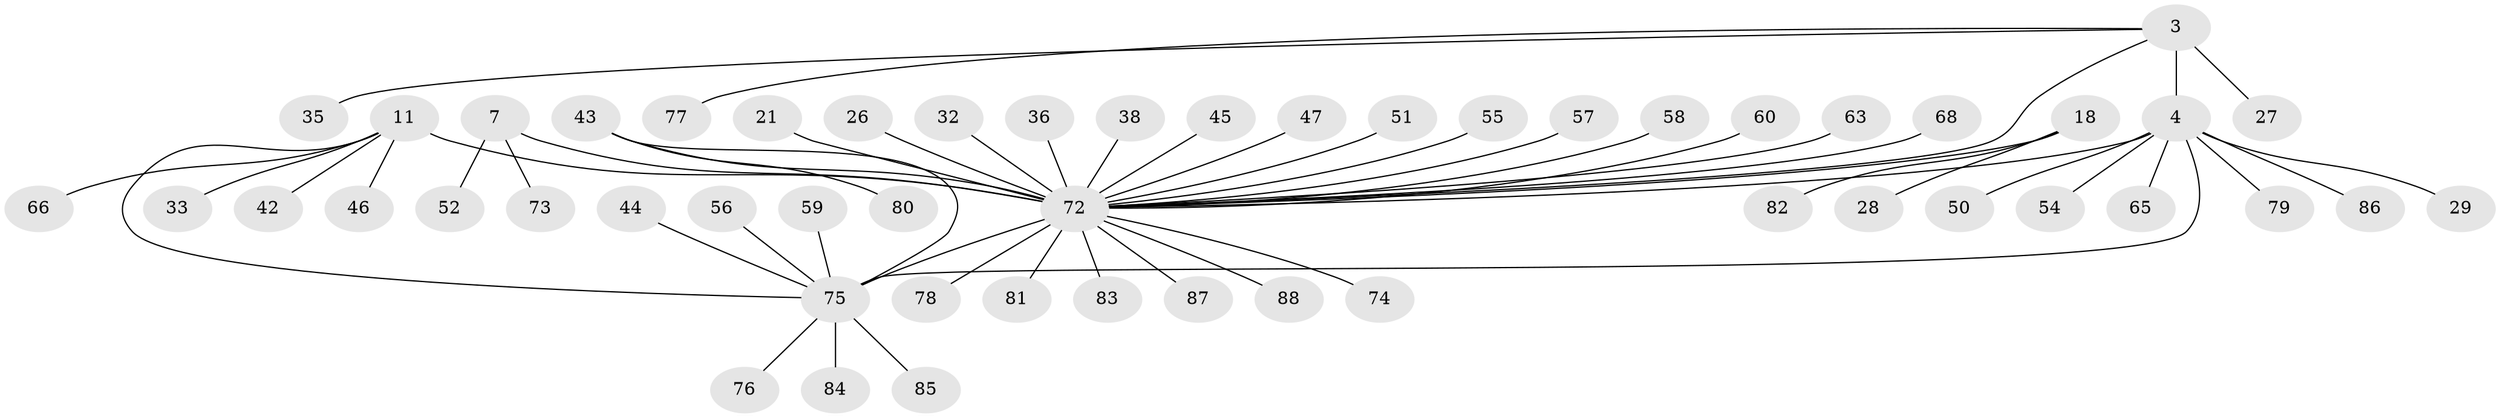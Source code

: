 // original degree distribution, {6: 0.03409090909090909, 7: 0.056818181818181816, 5: 0.03409090909090909, 11: 0.011363636363636364, 4: 0.03409090909090909, 10: 0.011363636363636364, 9: 0.011363636363636364, 8: 0.03409090909090909, 3: 0.06818181818181818, 1: 0.5454545454545454, 2: 0.1590909090909091}
// Generated by graph-tools (version 1.1) at 2025/57/03/04/25 21:57:26]
// undirected, 52 vertices, 55 edges
graph export_dot {
graph [start="1"]
  node [color=gray90,style=filled];
  3 [super="+1"];
  4 [super="+2"];
  7 [super="+6"];
  11 [super="+9"];
  18 [super="+17"];
  21;
  26;
  27;
  28;
  29;
  32;
  33;
  35;
  36;
  38;
  42 [super="+31"];
  43 [super="+41+16"];
  44 [super="+30"];
  45;
  46;
  47;
  50;
  51;
  52 [super="+40"];
  54;
  55;
  56;
  57 [super="+53"];
  58;
  59;
  60;
  63;
  65;
  66;
  68;
  72 [super="+37+69+64+20+12"];
  73;
  74;
  75 [super="+15"];
  76;
  77;
  78 [super="+22"];
  79 [super="+67"];
  80;
  81 [super="+24"];
  82;
  83;
  84 [super="+61"];
  85;
  86;
  87 [super="+71"];
  88 [super="+70"];
  3 -- 4 [weight=4];
  3 -- 35;
  3 -- 27;
  3 -- 77;
  3 -- 72 [weight=2];
  4 -- 65;
  4 -- 86;
  4 -- 50;
  4 -- 54;
  4 -- 29;
  4 -- 79;
  4 -- 72;
  4 -- 75;
  7 -- 73;
  7 -- 52;
  7 -- 72 [weight=4];
  11 -- 33;
  11 -- 75;
  11 -- 66;
  11 -- 46;
  11 -- 72 [weight=6];
  11 -- 42;
  18 -- 82;
  18 -- 28;
  18 -- 72 [weight=4];
  21 -- 72;
  26 -- 72 [weight=2];
  32 -- 72;
  36 -- 72;
  38 -- 72;
  43 -- 80;
  43 -- 72 [weight=4];
  43 -- 75 [weight=4];
  44 -- 75;
  45 -- 72;
  47 -- 72;
  51 -- 72 [weight=2];
  55 -- 72;
  56 -- 75;
  57 -- 72;
  58 -- 72;
  59 -- 75;
  60 -- 72;
  63 -- 72;
  68 -- 72;
  72 -- 74;
  72 -- 78;
  72 -- 81;
  72 -- 83;
  72 -- 87;
  72 -- 88;
  72 -- 75;
  75 -- 76;
  75 -- 84;
  75 -- 85;
}
